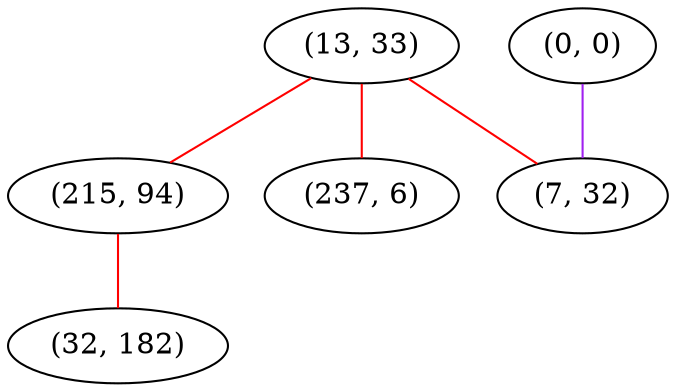 graph "" {
"(13, 33)";
"(215, 94)";
"(0, 0)";
"(7, 32)";
"(32, 182)";
"(237, 6)";
"(13, 33)" -- "(237, 6)"  [color=red, key=0, weight=1];
"(13, 33)" -- "(215, 94)"  [color=red, key=0, weight=1];
"(13, 33)" -- "(7, 32)"  [color=red, key=0, weight=1];
"(215, 94)" -- "(32, 182)"  [color=red, key=0, weight=1];
"(0, 0)" -- "(7, 32)"  [color=purple, key=0, weight=4];
}
